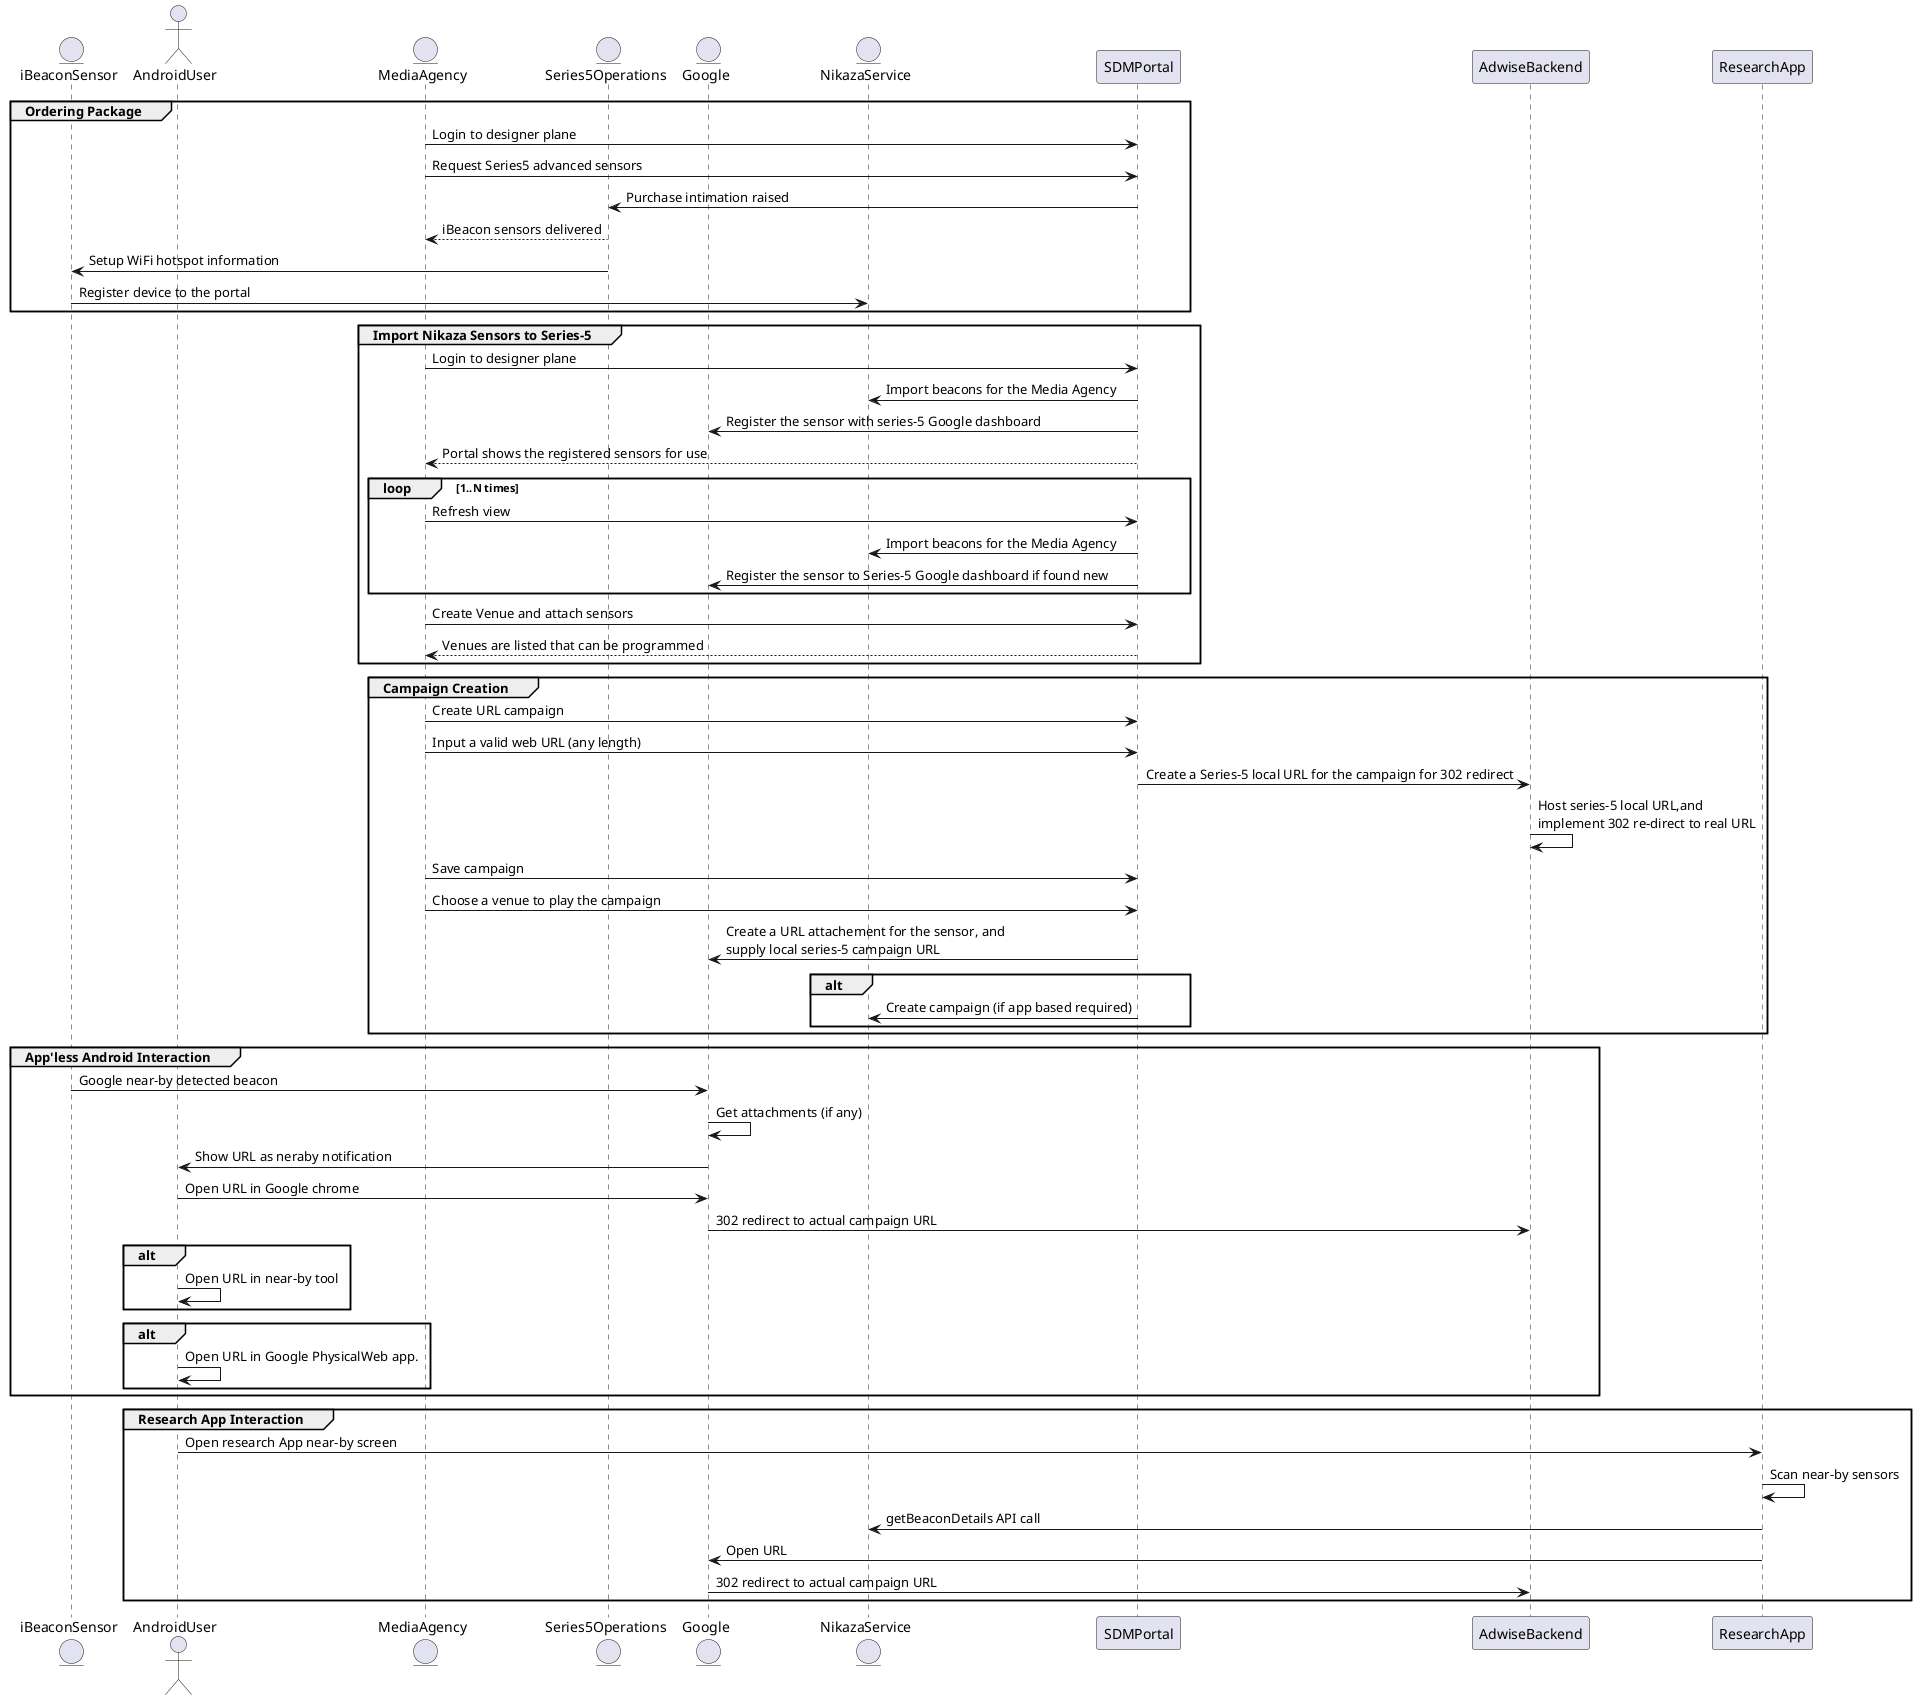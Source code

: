 @startuml
entity iBeaconSensor
actor AndroidUser
entity MediaAgency
entity Series5Operations
entity Google
entity NikazaService


group Ordering Package
MediaAgency -> SDMPortal  : Login to designer plane
MediaAgency -> SDMPortal : Request Series5 advanced sensors
SDMPortal -> Series5Operations : Purchase intimation raised
Series5Operations --> MediaAgency : iBeacon sensors delivered
Series5Operations -> iBeaconSensor : Setup WiFi hotspot information
iBeaconSensor -> NikazaService : Register device to the portal
end

group Import Nikaza Sensors to Series-5
MediaAgency -> SDMPortal : Login to designer plane
SDMPortal -> NikazaService : Import beacons for the Media Agency
SDMPortal -> Google : Register the sensor with series-5 Google dashboard
SDMPortal --> MediaAgency : Portal shows the registered sensors for use
loop 1..N times
MediaAgency -> SDMPortal : Refresh view
SDMPortal -> NikazaService : Import beacons for the Media Agency
SDMPortal -> Google : Register the sensor to Series-5 Google dashboard if found new
end
MediaAgency -> SDMPortal : Create Venue and attach sensors
SDMPortal --> MediaAgency : Venues are listed that can be programmed
end

group Campaign Creation
MediaAgency -> SDMPortal : Create URL campaign
MediaAgency -> SDMPortal : Input a valid web URL (any length)
SDMPortal -> AdwiseBackend  : Create a Series-5 local URL for the campaign for 302 redirect
AdwiseBackend -> AdwiseBackend : Host series-5 local URL,and \nimplement 302 re-direct to real URL
MediaAgency -> SDMPortal : Save campaign
MediaAgency -> SDMPortal : Choose a venue to play the campaign
SDMPortal -> Google : Create a URL attachement for the sensor, and \nsupply local series-5 campaign URL
alt
SDMPortal -> NikazaService : Create campaign (if app based required) 
end
end

group App'less Android Interaction
iBeaconSensor -> Google : Google near-by detected beacon
Google -> Google : Get attachments (if any)
Google -> AndroidUser : Show URL as neraby notification
AndroidUser -> Google : Open URL in Google chrome
Google -> AdwiseBackend : 302 redirect to actual campaign URL
alt 
AndroidUser -> AndroidUser : Open URL in near-by tool
end
alt 
AndroidUser -> AndroidUser : Open URL in Google PhysicalWeb app.
end
end

group Research App Interaction
AndroidUser -> ResearchApp : Open research App near-by screen
ResearchApp -> ResearchApp : Scan near-by sensors
ResearchApp -> NikazaService : getBeaconDetails API call
ResearchApp -> Google: Open URL
Google -> AdwiseBackend : 302 redirect to actual campaign URL
end

@enduml